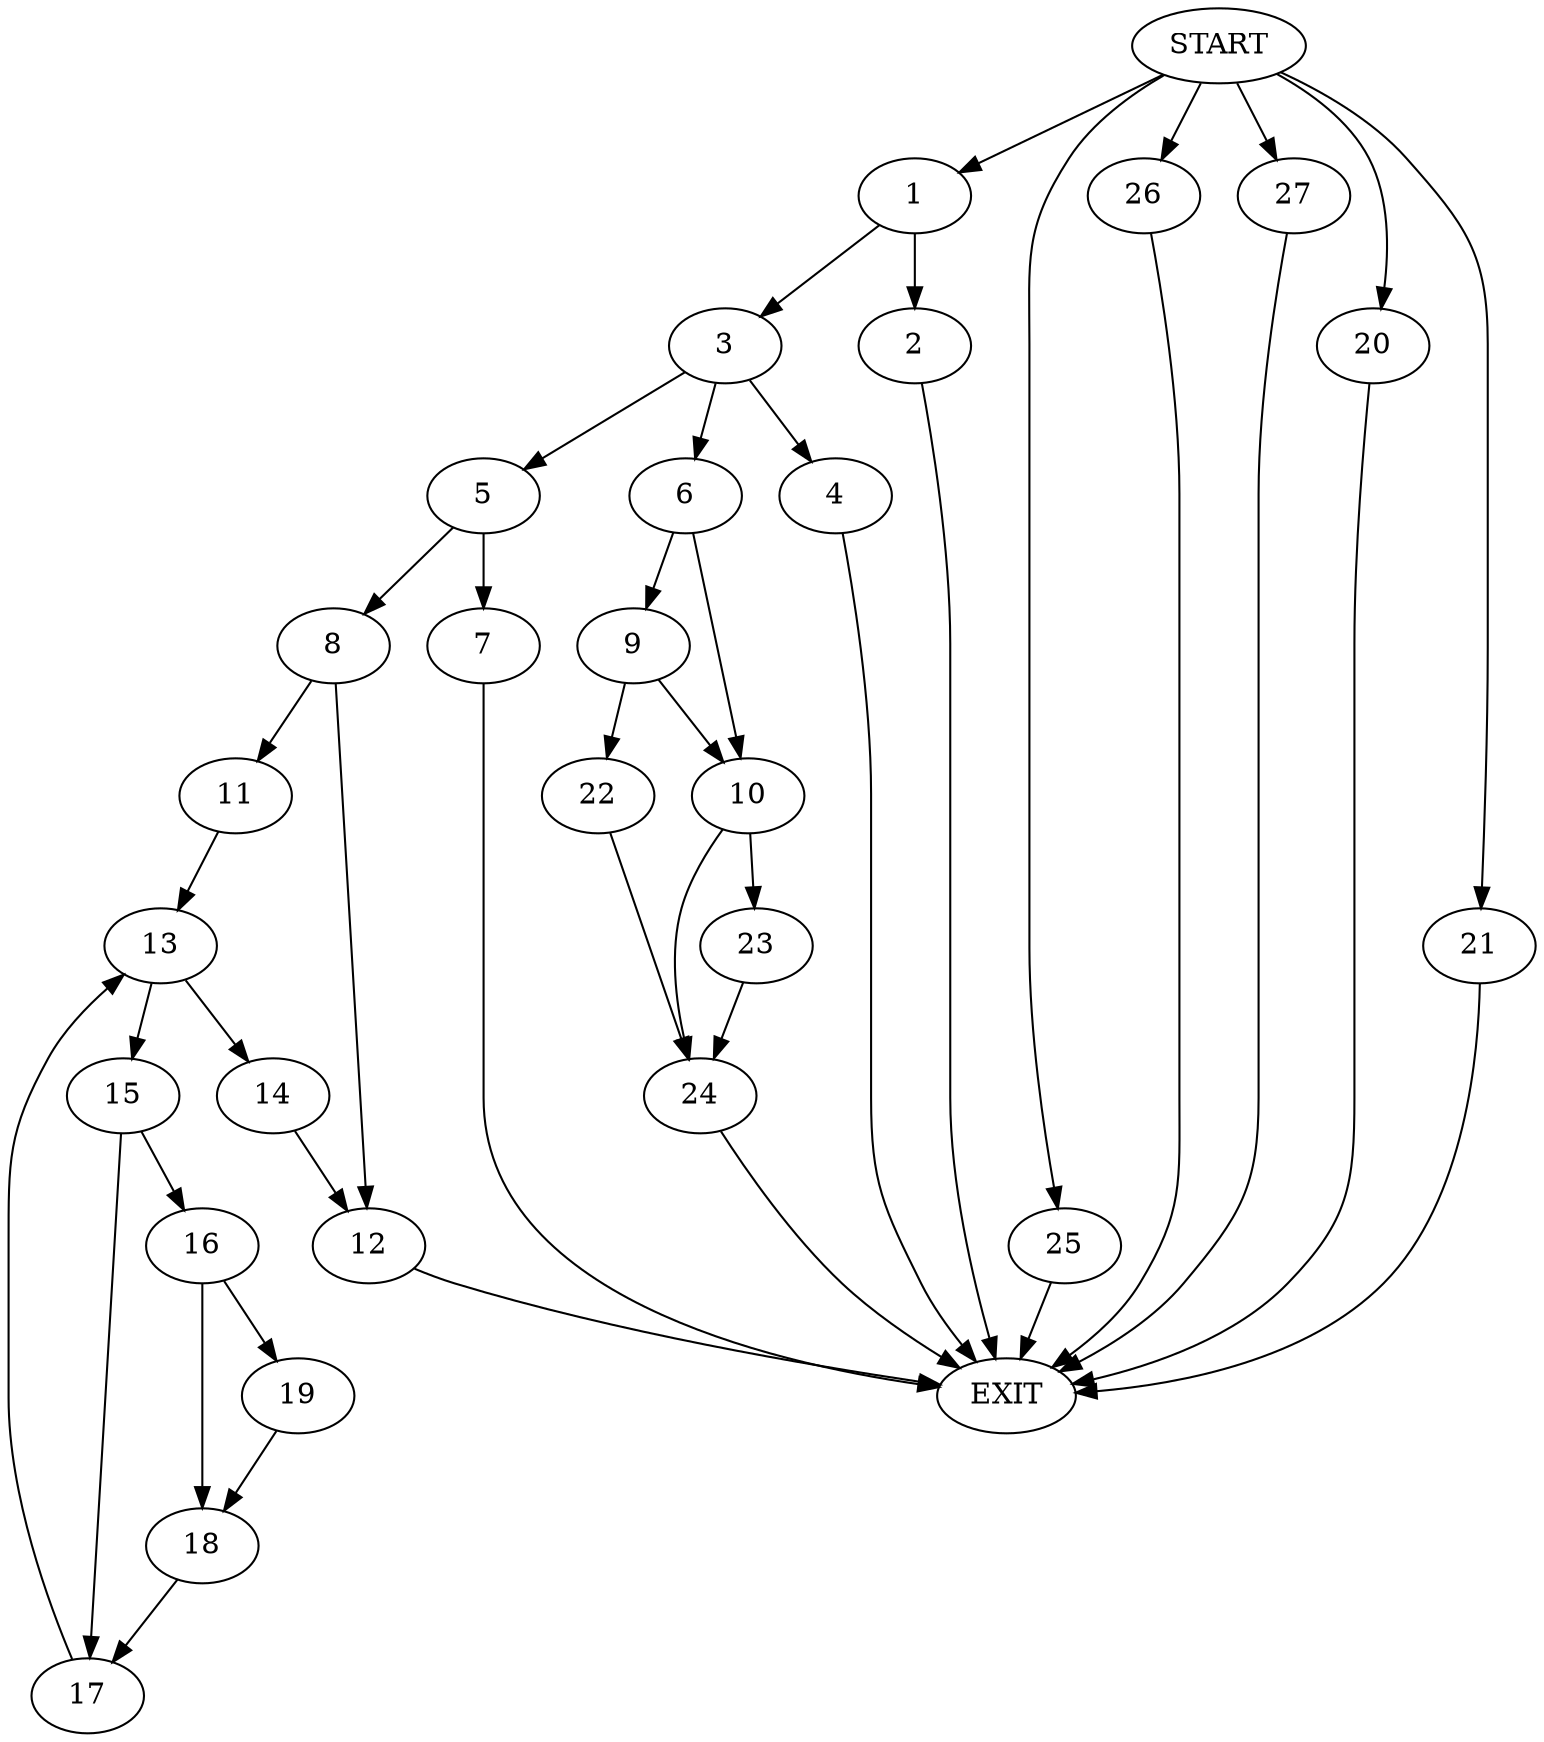 digraph {
0 [label="START"]
28 [label="EXIT"]
0 -> 1
1 -> 2
1 -> 3
3 -> 4
3 -> 5
3 -> 6
2 -> 28
5 -> 7
5 -> 8
6 -> 9
6 -> 10
4 -> 28
7 -> 28
8 -> 11
8 -> 12
11 -> 13
12 -> 28
13 -> 14
13 -> 15
14 -> 12
15 -> 16
15 -> 17
16 -> 18
16 -> 19
17 -> 13
19 -> 18
18 -> 17
0 -> 20
20 -> 28
0 -> 21
21 -> 28
9 -> 22
9 -> 10
10 -> 23
10 -> 24
0 -> 25
25 -> 28
0 -> 26
26 -> 28
0 -> 27
27 -> 28
22 -> 24
24 -> 28
23 -> 24
}
